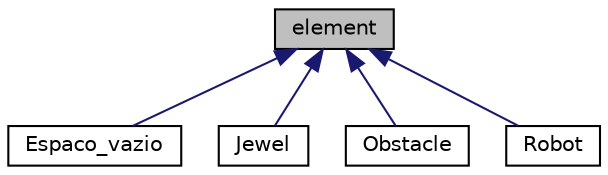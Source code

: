 digraph "element"
{
 // LATEX_PDF_SIZE
  edge [fontname="Helvetica",fontsize="10",labelfontname="Helvetica",labelfontsize="10"];
  node [fontname="Helvetica",fontsize="10",shape=record];
  Node1 [label="element",height=0.2,width=0.4,color="black", fillcolor="grey75", style="filled", fontcolor="black",tooltip=" "];
  Node1 -> Node2 [dir="back",color="midnightblue",fontsize="10",style="solid"];
  Node2 [label="Espaco_vazio",height=0.2,width=0.4,color="black", fillcolor="white", style="filled",URL="$classEspaco__vazio.html",tooltip=" "];
  Node1 -> Node3 [dir="back",color="midnightblue",fontsize="10",style="solid"];
  Node3 [label="Jewel",height=0.2,width=0.4,color="black", fillcolor="white", style="filled",URL="$classJewel.html",tooltip=" "];
  Node1 -> Node4 [dir="back",color="midnightblue",fontsize="10",style="solid"];
  Node4 [label="Obstacle",height=0.2,width=0.4,color="black", fillcolor="white", style="filled",URL="$classObstacle.html",tooltip=" "];
  Node1 -> Node5 [dir="back",color="midnightblue",fontsize="10",style="solid"];
  Node5 [label="Robot",height=0.2,width=0.4,color="black", fillcolor="white", style="filled",URL="$classRobot.html",tooltip=" "];
}
